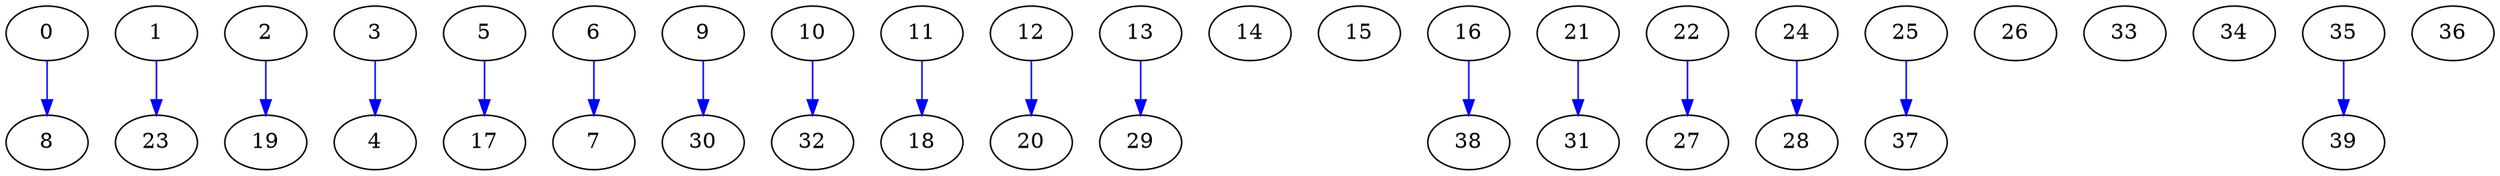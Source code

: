 digraph {
	0; 1; 2; 3; 4; 5; 6; 7; 8; 9; 10; 11; 12; 13; 14; 15; 16; 17; 18; 19; 20; 21; 22; 23; 24; 25; 26; 27; 28; 29; 30; 31; 32; 33; 34; 35; 36; 37; 38; 39; 
	subgraph Pre {
		edge [color=blue]
		0 -> 8;
		1 -> 23;
		2 -> 19;
		3 -> 4;
		5 -> 17;
		6 -> 7;
		9 -> 30;
		10 -> 32;
		11 -> 18;
		12 -> 20;
		13 -> 29;
		16 -> 38;
		21 -> 31;
		22 -> 27;
		24 -> 28;
		25 -> 37;
		35 -> 39;
	}
}
